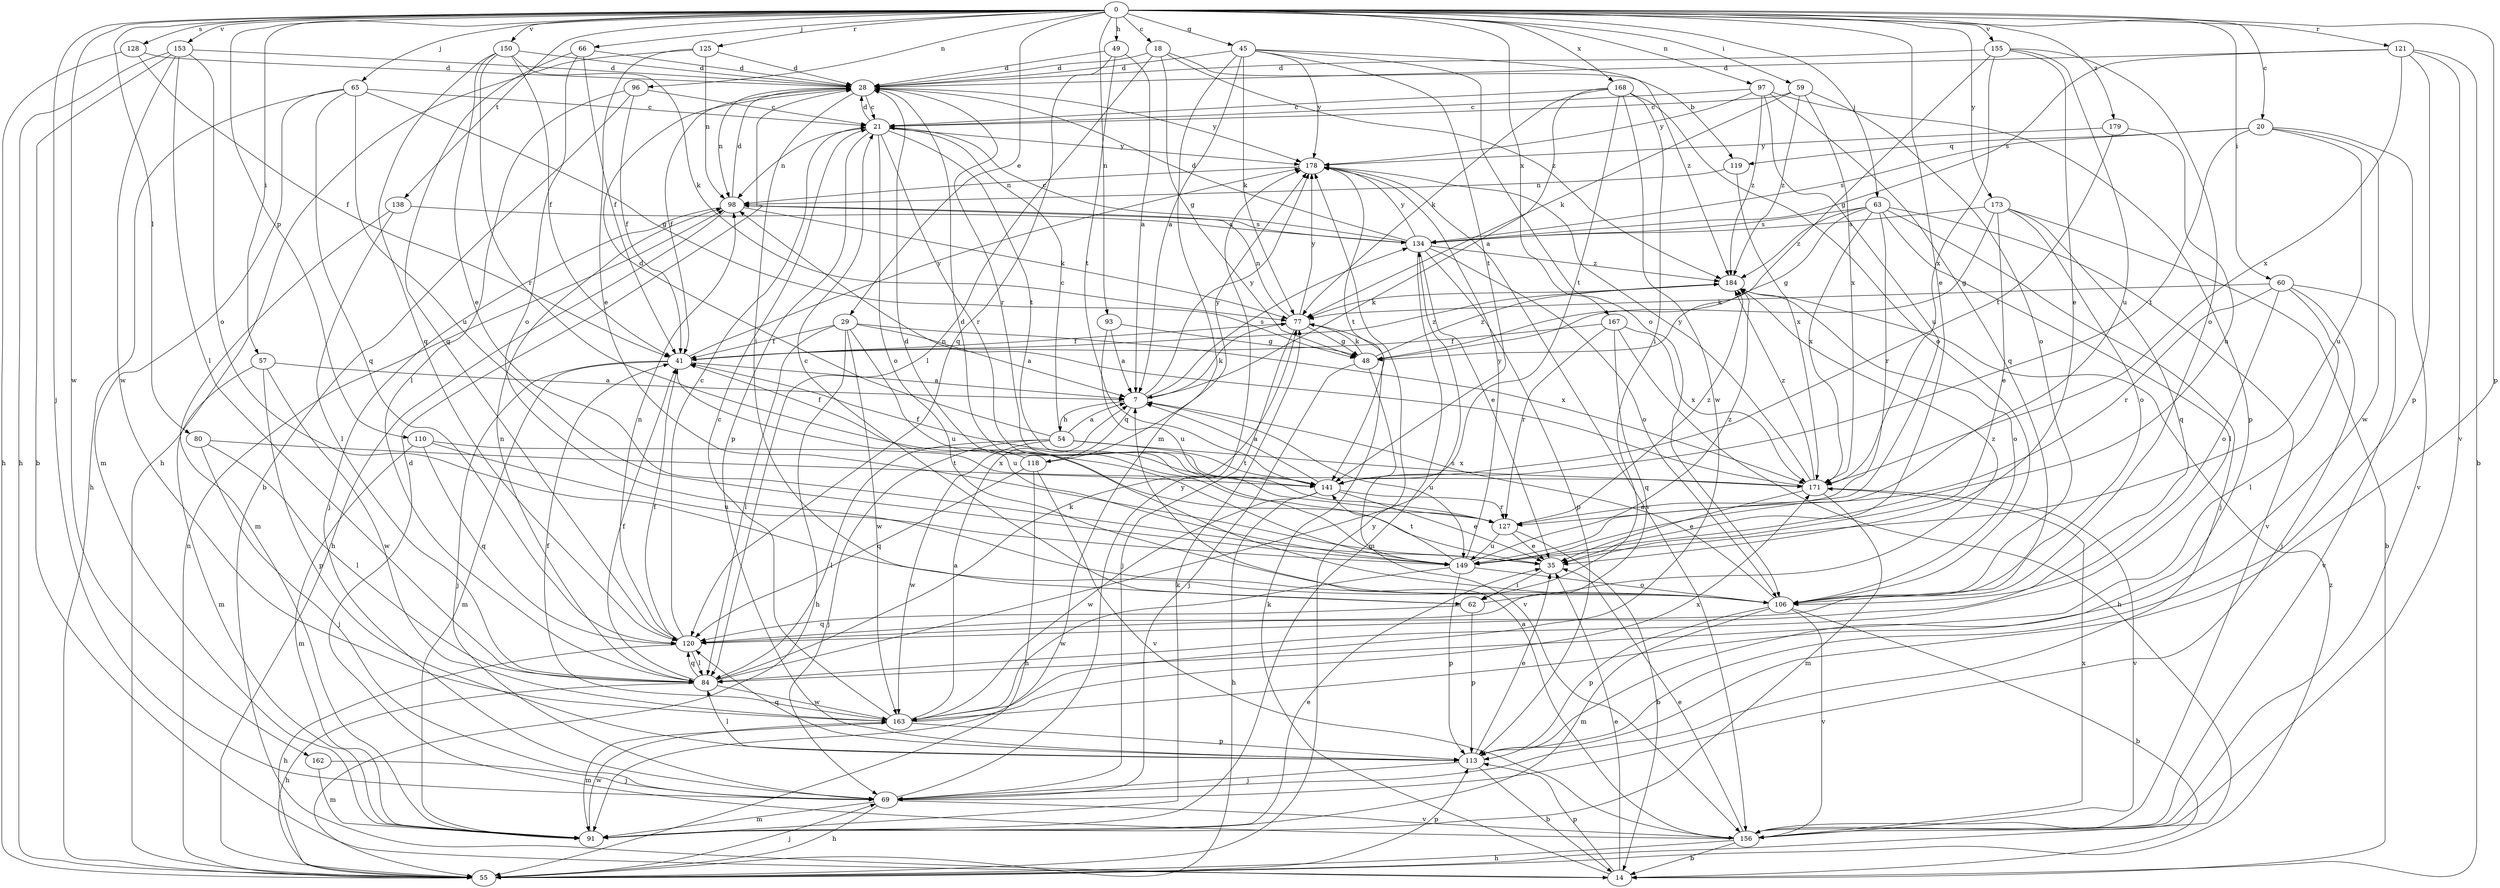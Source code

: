 strict digraph  {
0;
7;
14;
18;
20;
21;
28;
29;
35;
41;
45;
48;
49;
54;
55;
57;
59;
60;
62;
63;
65;
66;
69;
77;
80;
84;
91;
93;
96;
97;
98;
106;
110;
113;
118;
119;
120;
121;
125;
127;
128;
134;
138;
141;
149;
150;
153;
155;
156;
162;
163;
167;
168;
171;
173;
178;
179;
184;
0 -> 18  [label=c];
0 -> 20  [label=c];
0 -> 29  [label=e];
0 -> 35  [label=e];
0 -> 45  [label=g];
0 -> 49  [label=h];
0 -> 57  [label=i];
0 -> 59  [label=i];
0 -> 60  [label=i];
0 -> 63  [label=j];
0 -> 65  [label=j];
0 -> 66  [label=j];
0 -> 69  [label=j];
0 -> 80  [label=l];
0 -> 93  [label=n];
0 -> 96  [label=n];
0 -> 97  [label=n];
0 -> 110  [label=p];
0 -> 113  [label=p];
0 -> 121  [label=r];
0 -> 125  [label=r];
0 -> 128  [label=s];
0 -> 138  [label=t];
0 -> 150  [label=v];
0 -> 153  [label=v];
0 -> 155  [label=v];
0 -> 162  [label=w];
0 -> 167  [label=x];
0 -> 168  [label=x];
0 -> 173  [label=y];
0 -> 179  [label=z];
7 -> 54  [label=h];
7 -> 77  [label=k];
7 -> 118  [label=q];
7 -> 134  [label=s];
7 -> 149  [label=u];
7 -> 178  [label=y];
14 -> 35  [label=e];
14 -> 77  [label=k];
14 -> 113  [label=p];
18 -> 28  [label=d];
18 -> 48  [label=g];
18 -> 84  [label=l];
18 -> 119  [label=b];
18 -> 184  [label=z];
20 -> 119  [label=q];
20 -> 134  [label=s];
20 -> 141  [label=t];
20 -> 149  [label=u];
20 -> 156  [label=v];
20 -> 163  [label=w];
21 -> 28  [label=d];
21 -> 98  [label=n];
21 -> 106  [label=o];
21 -> 113  [label=p];
21 -> 127  [label=r];
21 -> 141  [label=t];
21 -> 178  [label=y];
28 -> 21  [label=c];
28 -> 41  [label=f];
28 -> 62  [label=i];
28 -> 98  [label=n];
28 -> 127  [label=r];
28 -> 178  [label=y];
29 -> 7  [label=a];
29 -> 41  [label=f];
29 -> 55  [label=h];
29 -> 84  [label=l];
29 -> 149  [label=u];
29 -> 163  [label=w];
29 -> 171  [label=x];
35 -> 28  [label=d];
35 -> 62  [label=i];
41 -> 7  [label=a];
41 -> 69  [label=j];
41 -> 91  [label=m];
41 -> 149  [label=u];
41 -> 178  [label=y];
41 -> 184  [label=z];
45 -> 7  [label=a];
45 -> 28  [label=d];
45 -> 77  [label=k];
45 -> 91  [label=m];
45 -> 106  [label=o];
45 -> 141  [label=t];
45 -> 178  [label=y];
45 -> 184  [label=z];
48 -> 69  [label=j];
48 -> 77  [label=k];
48 -> 156  [label=v];
48 -> 184  [label=z];
49 -> 7  [label=a];
49 -> 28  [label=d];
49 -> 120  [label=q];
49 -> 141  [label=t];
54 -> 7  [label=a];
54 -> 21  [label=c];
54 -> 28  [label=d];
54 -> 69  [label=j];
54 -> 84  [label=l];
54 -> 141  [label=t];
54 -> 163  [label=w];
54 -> 171  [label=x];
55 -> 69  [label=j];
55 -> 98  [label=n];
55 -> 113  [label=p];
55 -> 178  [label=y];
55 -> 184  [label=z];
57 -> 7  [label=a];
57 -> 91  [label=m];
57 -> 113  [label=p];
57 -> 163  [label=w];
59 -> 21  [label=c];
59 -> 77  [label=k];
59 -> 106  [label=o];
59 -> 171  [label=x];
59 -> 184  [label=z];
60 -> 69  [label=j];
60 -> 77  [label=k];
60 -> 84  [label=l];
60 -> 106  [label=o];
60 -> 127  [label=r];
60 -> 156  [label=v];
62 -> 21  [label=c];
62 -> 113  [label=p];
62 -> 120  [label=q];
62 -> 184  [label=z];
63 -> 48  [label=g];
63 -> 69  [label=j];
63 -> 84  [label=l];
63 -> 127  [label=r];
63 -> 134  [label=s];
63 -> 156  [label=v];
63 -> 171  [label=x];
63 -> 184  [label=z];
65 -> 21  [label=c];
65 -> 48  [label=g];
65 -> 55  [label=h];
65 -> 91  [label=m];
65 -> 120  [label=q];
65 -> 149  [label=u];
66 -> 28  [label=d];
66 -> 41  [label=f];
66 -> 106  [label=o];
66 -> 120  [label=q];
69 -> 55  [label=h];
69 -> 91  [label=m];
69 -> 156  [label=v];
69 -> 178  [label=y];
77 -> 41  [label=f];
77 -> 48  [label=g];
77 -> 69  [label=j];
77 -> 98  [label=n];
77 -> 178  [label=y];
80 -> 69  [label=j];
80 -> 84  [label=l];
80 -> 141  [label=t];
84 -> 41  [label=f];
84 -> 55  [label=h];
84 -> 77  [label=k];
84 -> 98  [label=n];
84 -> 120  [label=q];
84 -> 134  [label=s];
84 -> 163  [label=w];
91 -> 35  [label=e];
91 -> 77  [label=k];
91 -> 163  [label=w];
93 -> 7  [label=a];
93 -> 48  [label=g];
93 -> 149  [label=u];
96 -> 14  [label=b];
96 -> 21  [label=c];
96 -> 41  [label=f];
96 -> 84  [label=l];
97 -> 21  [label=c];
97 -> 113  [label=p];
97 -> 120  [label=q];
97 -> 149  [label=u];
97 -> 178  [label=y];
97 -> 184  [label=z];
98 -> 28  [label=d];
98 -> 55  [label=h];
98 -> 69  [label=j];
98 -> 77  [label=k];
98 -> 134  [label=s];
106 -> 7  [label=a];
106 -> 14  [label=b];
106 -> 28  [label=d];
106 -> 91  [label=m];
106 -> 113  [label=p];
106 -> 156  [label=v];
110 -> 91  [label=m];
110 -> 120  [label=q];
110 -> 149  [label=u];
110 -> 171  [label=x];
113 -> 14  [label=b];
113 -> 35  [label=e];
113 -> 69  [label=j];
113 -> 84  [label=l];
113 -> 120  [label=q];
118 -> 41  [label=f];
118 -> 55  [label=h];
118 -> 120  [label=q];
118 -> 156  [label=v];
118 -> 178  [label=y];
119 -> 98  [label=n];
119 -> 171  [label=x];
120 -> 21  [label=c];
120 -> 41  [label=f];
120 -> 55  [label=h];
120 -> 84  [label=l];
120 -> 98  [label=n];
121 -> 14  [label=b];
121 -> 28  [label=d];
121 -> 113  [label=p];
121 -> 134  [label=s];
121 -> 156  [label=v];
121 -> 171  [label=x];
125 -> 28  [label=d];
125 -> 35  [label=e];
125 -> 55  [label=h];
125 -> 98  [label=n];
127 -> 14  [label=b];
127 -> 35  [label=e];
127 -> 149  [label=u];
127 -> 184  [label=z];
128 -> 28  [label=d];
128 -> 41  [label=f];
128 -> 55  [label=h];
134 -> 21  [label=c];
134 -> 28  [label=d];
134 -> 35  [label=e];
134 -> 91  [label=m];
134 -> 106  [label=o];
134 -> 113  [label=p];
134 -> 178  [label=y];
134 -> 184  [label=z];
138 -> 84  [label=l];
138 -> 91  [label=m];
138 -> 134  [label=s];
141 -> 7  [label=a];
141 -> 35  [label=e];
141 -> 41  [label=f];
141 -> 55  [label=h];
141 -> 127  [label=r];
141 -> 163  [label=w];
149 -> 106  [label=o];
149 -> 113  [label=p];
149 -> 141  [label=t];
149 -> 163  [label=w];
149 -> 178  [label=y];
149 -> 184  [label=z];
150 -> 28  [label=d];
150 -> 35  [label=e];
150 -> 41  [label=f];
150 -> 77  [label=k];
150 -> 120  [label=q];
150 -> 127  [label=r];
153 -> 14  [label=b];
153 -> 28  [label=d];
153 -> 55  [label=h];
153 -> 84  [label=l];
153 -> 106  [label=o];
153 -> 163  [label=w];
155 -> 28  [label=d];
155 -> 35  [label=e];
155 -> 48  [label=g];
155 -> 106  [label=o];
155 -> 149  [label=u];
155 -> 171  [label=x];
156 -> 7  [label=a];
156 -> 14  [label=b];
156 -> 28  [label=d];
156 -> 35  [label=e];
156 -> 55  [label=h];
156 -> 171  [label=x];
162 -> 69  [label=j];
162 -> 91  [label=m];
163 -> 7  [label=a];
163 -> 21  [label=c];
163 -> 41  [label=f];
163 -> 91  [label=m];
163 -> 113  [label=p];
163 -> 171  [label=x];
167 -> 41  [label=f];
167 -> 55  [label=h];
167 -> 120  [label=q];
167 -> 127  [label=r];
167 -> 171  [label=x];
168 -> 7  [label=a];
168 -> 21  [label=c];
168 -> 62  [label=i];
168 -> 77  [label=k];
168 -> 106  [label=o];
168 -> 141  [label=t];
168 -> 163  [label=w];
171 -> 35  [label=e];
171 -> 91  [label=m];
171 -> 98  [label=n];
171 -> 156  [label=v];
171 -> 178  [label=y];
171 -> 184  [label=z];
173 -> 14  [label=b];
173 -> 35  [label=e];
173 -> 48  [label=g];
173 -> 106  [label=o];
173 -> 120  [label=q];
173 -> 134  [label=s];
178 -> 98  [label=n];
178 -> 141  [label=t];
178 -> 156  [label=v];
179 -> 141  [label=t];
179 -> 149  [label=u];
179 -> 178  [label=y];
184 -> 77  [label=k];
184 -> 106  [label=o];
}
